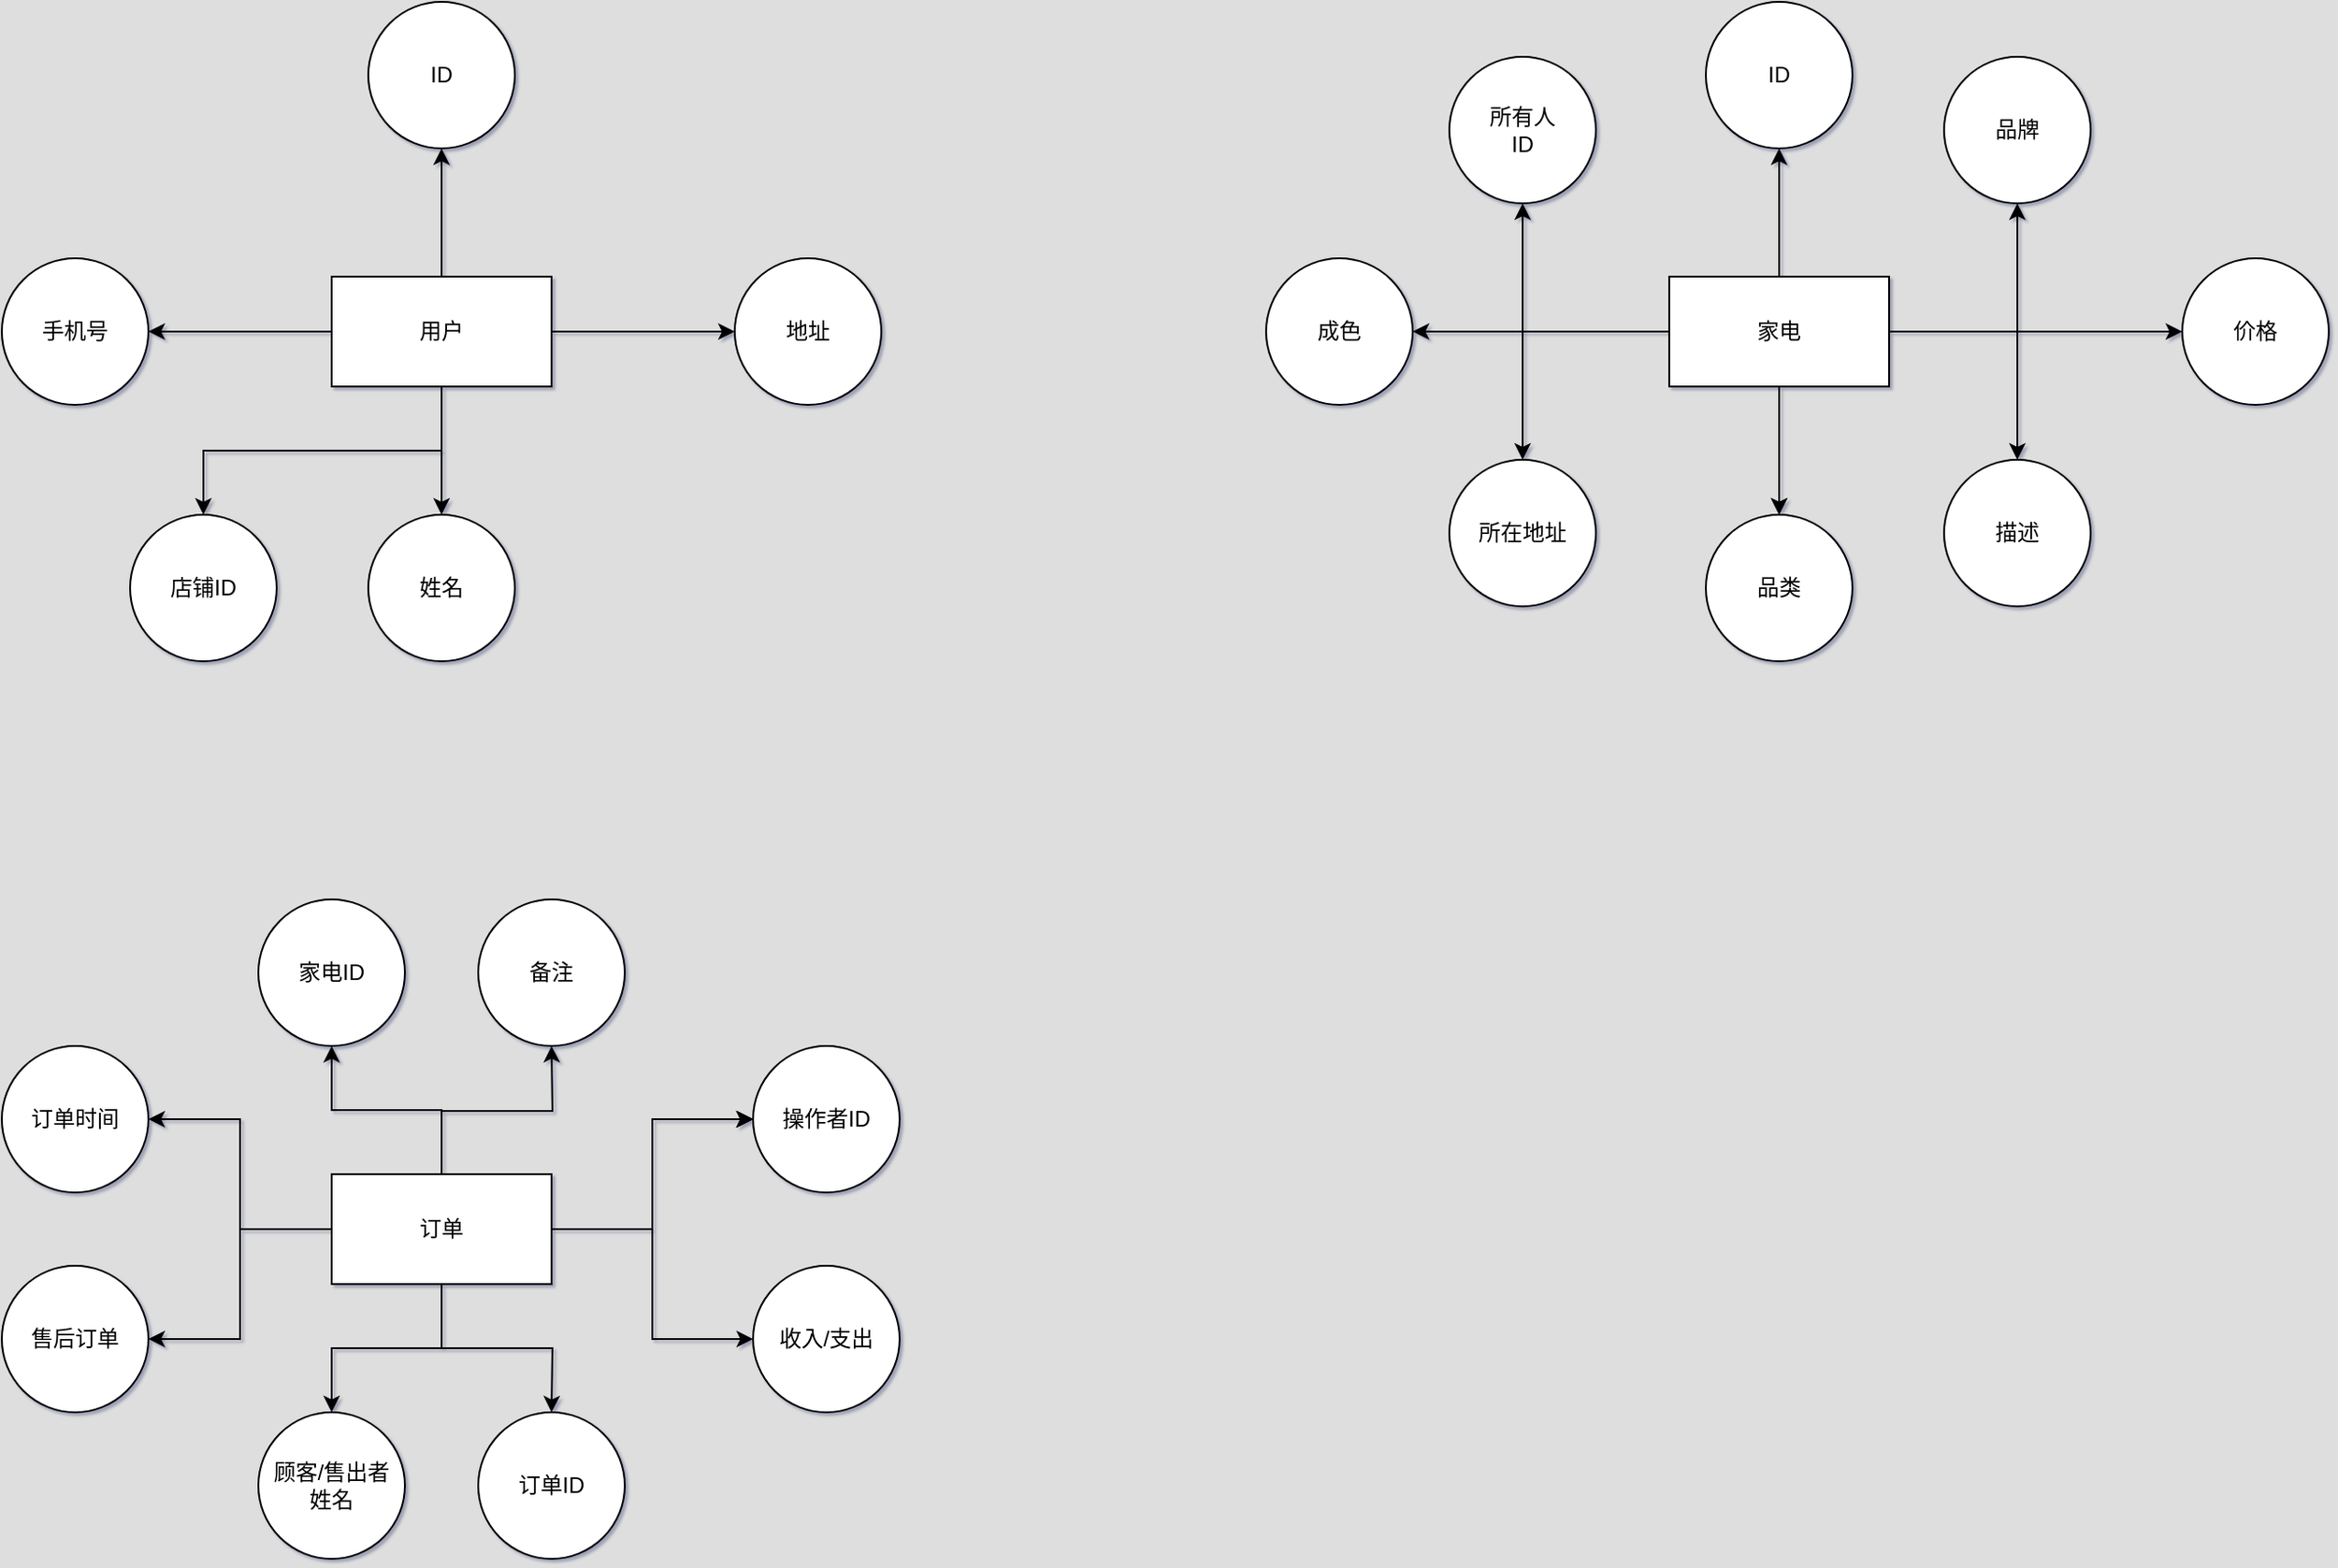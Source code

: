 <mxfile version="24.1.0" type="device">
  <diagram id="R2lEEEUBdFMjLlhIrx00" name="Page-1">
    <mxGraphModel dx="2537" dy="984" grid="1" gridSize="10" guides="1" tooltips="1" connect="1" arrows="1" fold="1" page="1" pageScale="1" pageWidth="850" pageHeight="1100" background="#dedede" math="0" shadow="1" extFonts="Permanent Marker^https://fonts.googleapis.com/css?family=Permanent+Marker">
      <root>
        <mxCell id="0" />
        <mxCell id="1" parent="0" />
        <mxCell id="vx41kzpSo2UiC0FFvU5R-17" value="" style="edgeStyle=orthogonalEdgeStyle;rounded=0;orthogonalLoop=1;jettySize=auto;html=1;" parent="1" source="vx41kzpSo2UiC0FFvU5R-1" target="vx41kzpSo2UiC0FFvU5R-16" edge="1">
          <mxGeometry relative="1" as="geometry" />
        </mxCell>
        <mxCell id="vx41kzpSo2UiC0FFvU5R-19" value="" style="edgeStyle=orthogonalEdgeStyle;rounded=0;orthogonalLoop=1;jettySize=auto;html=1;" parent="1" source="vx41kzpSo2UiC0FFvU5R-1" target="vx41kzpSo2UiC0FFvU5R-18" edge="1">
          <mxGeometry relative="1" as="geometry" />
        </mxCell>
        <mxCell id="vx41kzpSo2UiC0FFvU5R-21" value="" style="edgeStyle=orthogonalEdgeStyle;rounded=0;orthogonalLoop=1;jettySize=auto;html=1;" parent="1" source="vx41kzpSo2UiC0FFvU5R-1" target="vx41kzpSo2UiC0FFvU5R-20" edge="1">
          <mxGeometry relative="1" as="geometry" />
        </mxCell>
        <mxCell id="vx41kzpSo2UiC0FFvU5R-35" value="" style="edgeStyle=orthogonalEdgeStyle;rounded=0;orthogonalLoop=1;jettySize=auto;html=1;" parent="1" source="vx41kzpSo2UiC0FFvU5R-1" target="vx41kzpSo2UiC0FFvU5R-34" edge="1">
          <mxGeometry relative="1" as="geometry" />
        </mxCell>
        <mxCell id="vx41kzpSo2UiC0FFvU5R-58" style="edgeStyle=orthogonalEdgeStyle;rounded=0;orthogonalLoop=1;jettySize=auto;html=1;exitX=0.5;exitY=1;exitDx=0;exitDy=0;entryX=0.5;entryY=0;entryDx=0;entryDy=0;" parent="1" source="vx41kzpSo2UiC0FFvU5R-1" target="vx41kzpSo2UiC0FFvU5R-59" edge="1">
          <mxGeometry relative="1" as="geometry">
            <mxPoint x="-400" y="350" as="targetPoint" />
          </mxGeometry>
        </mxCell>
        <mxCell id="vx41kzpSo2UiC0FFvU5R-1" value="用户" style="rounded=0;whiteSpace=wrap;html=1;" parent="1" vertex="1">
          <mxGeometry x="-330" y="210" width="120" height="60" as="geometry" />
        </mxCell>
        <mxCell id="vx41kzpSo2UiC0FFvU5R-5" value="" style="edgeStyle=orthogonalEdgeStyle;rounded=0;orthogonalLoop=1;jettySize=auto;html=1;" parent="1" source="vx41kzpSo2UiC0FFvU5R-2" target="vx41kzpSo2UiC0FFvU5R-4" edge="1">
          <mxGeometry relative="1" as="geometry" />
        </mxCell>
        <mxCell id="vx41kzpSo2UiC0FFvU5R-7" value="" style="edgeStyle=orthogonalEdgeStyle;rounded=0;orthogonalLoop=1;jettySize=auto;html=1;exitX=1;exitY=0.5;exitDx=0;exitDy=0;entryX=0.5;entryY=1;entryDx=0;entryDy=0;" parent="1" source="vx41kzpSo2UiC0FFvU5R-2" target="vx41kzpSo2UiC0FFvU5R-6" edge="1">
          <mxGeometry relative="1" as="geometry">
            <Array as="points">
              <mxPoint x="590" y="240" />
            </Array>
          </mxGeometry>
        </mxCell>
        <mxCell id="vx41kzpSo2UiC0FFvU5R-9" value="" style="edgeStyle=orthogonalEdgeStyle;rounded=0;orthogonalLoop=1;jettySize=auto;html=1;" parent="1" source="vx41kzpSo2UiC0FFvU5R-2" target="vx41kzpSo2UiC0FFvU5R-8" edge="1">
          <mxGeometry relative="1" as="geometry" />
        </mxCell>
        <mxCell id="vx41kzpSo2UiC0FFvU5R-11" value="" style="edgeStyle=orthogonalEdgeStyle;rounded=0;orthogonalLoop=1;jettySize=auto;html=1;" parent="1" source="vx41kzpSo2UiC0FFvU5R-2" target="vx41kzpSo2UiC0FFvU5R-8" edge="1">
          <mxGeometry relative="1" as="geometry" />
        </mxCell>
        <mxCell id="vx41kzpSo2UiC0FFvU5R-13" value="" style="edgeStyle=orthogonalEdgeStyle;rounded=0;orthogonalLoop=1;jettySize=auto;html=1;exitX=1;exitY=0.5;exitDx=0;exitDy=0;entryX=0.5;entryY=0;entryDx=0;entryDy=0;" parent="1" source="vx41kzpSo2UiC0FFvU5R-2" target="vx41kzpSo2UiC0FFvU5R-12" edge="1">
          <mxGeometry relative="1" as="geometry">
            <Array as="points">
              <mxPoint x="590" y="240" />
            </Array>
          </mxGeometry>
        </mxCell>
        <mxCell id="vx41kzpSo2UiC0FFvU5R-15" value="" style="edgeStyle=orthogonalEdgeStyle;rounded=0;orthogonalLoop=1;jettySize=auto;html=1;" parent="1" source="vx41kzpSo2UiC0FFvU5R-2" target="vx41kzpSo2UiC0FFvU5R-14" edge="1">
          <mxGeometry relative="1" as="geometry" />
        </mxCell>
        <mxCell id="vx41kzpSo2UiC0FFvU5R-28" value="" style="edgeStyle=orthogonalEdgeStyle;rounded=0;orthogonalLoop=1;jettySize=auto;html=1;" parent="1" source="vx41kzpSo2UiC0FFvU5R-2" target="vx41kzpSo2UiC0FFvU5R-27" edge="1">
          <mxGeometry relative="1" as="geometry" />
        </mxCell>
        <mxCell id="vx41kzpSo2UiC0FFvU5R-30" value="" style="edgeStyle=orthogonalEdgeStyle;rounded=0;orthogonalLoop=1;jettySize=auto;html=1;" parent="1" source="vx41kzpSo2UiC0FFvU5R-2" target="vx41kzpSo2UiC0FFvU5R-29" edge="1">
          <mxGeometry relative="1" as="geometry" />
        </mxCell>
        <mxCell id="vx41kzpSo2UiC0FFvU5R-32" value="" style="edgeStyle=orthogonalEdgeStyle;rounded=0;orthogonalLoop=1;jettySize=auto;html=1;" parent="1" source="vx41kzpSo2UiC0FFvU5R-2" target="vx41kzpSo2UiC0FFvU5R-31" edge="1">
          <mxGeometry relative="1" as="geometry" />
        </mxCell>
        <mxCell id="vx41kzpSo2UiC0FFvU5R-2" value="家电" style="rounded=0;whiteSpace=wrap;html=1;" parent="1" vertex="1">
          <mxGeometry x="400" y="210" width="120" height="60" as="geometry" />
        </mxCell>
        <mxCell id="vx41kzpSo2UiC0FFvU5R-4" value="ID" style="ellipse;whiteSpace=wrap;html=1;aspect=fixed;" parent="1" vertex="1">
          <mxGeometry x="420" y="60" width="80" height="80" as="geometry" />
        </mxCell>
        <mxCell id="vx41kzpSo2UiC0FFvU5R-6" value="品牌" style="ellipse;whiteSpace=wrap;html=1;rounded=0;" parent="1" vertex="1">
          <mxGeometry x="550" y="90" width="80" height="80" as="geometry" />
        </mxCell>
        <mxCell id="vx41kzpSo2UiC0FFvU5R-8" value="品类" style="ellipse;whiteSpace=wrap;html=1;rounded=0;" parent="1" vertex="1">
          <mxGeometry x="420" y="340" width="80" height="80" as="geometry" />
        </mxCell>
        <mxCell id="vx41kzpSo2UiC0FFvU5R-12" value="描述" style="ellipse;whiteSpace=wrap;html=1;rounded=0;" parent="1" vertex="1">
          <mxGeometry x="550" y="310" width="80" height="80" as="geometry" />
        </mxCell>
        <mxCell id="vx41kzpSo2UiC0FFvU5R-14" value="价格" style="ellipse;whiteSpace=wrap;html=1;rounded=0;" parent="1" vertex="1">
          <mxGeometry x="680" y="200" width="80" height="80" as="geometry" />
        </mxCell>
        <mxCell id="vx41kzpSo2UiC0FFvU5R-16" value="ID" style="ellipse;whiteSpace=wrap;html=1;rounded=0;" parent="1" vertex="1">
          <mxGeometry x="-310" y="60" width="80" height="80" as="geometry" />
        </mxCell>
        <mxCell id="vx41kzpSo2UiC0FFvU5R-18" value="姓名" style="ellipse;whiteSpace=wrap;html=1;rounded=0;" parent="1" vertex="1">
          <mxGeometry x="-310" y="340" width="80" height="80" as="geometry" />
        </mxCell>
        <mxCell id="vx41kzpSo2UiC0FFvU5R-20" value="手机号" style="ellipse;whiteSpace=wrap;html=1;rounded=0;" parent="1" vertex="1">
          <mxGeometry x="-510" y="200" width="80" height="80" as="geometry" />
        </mxCell>
        <mxCell id="vx41kzpSo2UiC0FFvU5R-27" value="所有人&lt;br&gt;ID" style="ellipse;whiteSpace=wrap;html=1;rounded=0;" parent="1" vertex="1">
          <mxGeometry x="280" y="90" width="80" height="80" as="geometry" />
        </mxCell>
        <mxCell id="vx41kzpSo2UiC0FFvU5R-29" value="所在地址" style="ellipse;whiteSpace=wrap;html=1;rounded=0;" parent="1" vertex="1">
          <mxGeometry x="280" y="310" width="80" height="80" as="geometry" />
        </mxCell>
        <mxCell id="vx41kzpSo2UiC0FFvU5R-31" value="成色" style="ellipse;whiteSpace=wrap;html=1;rounded=0;" parent="1" vertex="1">
          <mxGeometry x="180" y="200" width="80" height="80" as="geometry" />
        </mxCell>
        <mxCell id="vx41kzpSo2UiC0FFvU5R-34" value="地址" style="ellipse;whiteSpace=wrap;html=1;rounded=0;" parent="1" vertex="1">
          <mxGeometry x="-110" y="200" width="80" height="80" as="geometry" />
        </mxCell>
        <mxCell id="vx41kzpSo2UiC0FFvU5R-38" value="" style="edgeStyle=orthogonalEdgeStyle;rounded=0;orthogonalLoop=1;jettySize=auto;html=1;" parent="1" source="vx41kzpSo2UiC0FFvU5R-36" target="vx41kzpSo2UiC0FFvU5R-37" edge="1">
          <mxGeometry relative="1" as="geometry" />
        </mxCell>
        <mxCell id="vx41kzpSo2UiC0FFvU5R-40" value="" style="edgeStyle=orthogonalEdgeStyle;rounded=0;orthogonalLoop=1;jettySize=auto;html=1;" parent="1" source="vx41kzpSo2UiC0FFvU5R-36" target="vx41kzpSo2UiC0FFvU5R-39" edge="1">
          <mxGeometry relative="1" as="geometry" />
        </mxCell>
        <mxCell id="vx41kzpSo2UiC0FFvU5R-42" value="" style="edgeStyle=orthogonalEdgeStyle;rounded=0;orthogonalLoop=1;jettySize=auto;html=1;" parent="1" source="vx41kzpSo2UiC0FFvU5R-36" target="vx41kzpSo2UiC0FFvU5R-41" edge="1">
          <mxGeometry relative="1" as="geometry" />
        </mxCell>
        <mxCell id="vx41kzpSo2UiC0FFvU5R-44" value="" style="edgeStyle=orthogonalEdgeStyle;rounded=0;orthogonalLoop=1;jettySize=auto;html=1;" parent="1" source="vx41kzpSo2UiC0FFvU5R-36" target="vx41kzpSo2UiC0FFvU5R-43" edge="1">
          <mxGeometry relative="1" as="geometry" />
        </mxCell>
        <mxCell id="vx41kzpSo2UiC0FFvU5R-46" value="" style="edgeStyle=orthogonalEdgeStyle;rounded=0;orthogonalLoop=1;jettySize=auto;html=1;" parent="1" source="vx41kzpSo2UiC0FFvU5R-36" target="vx41kzpSo2UiC0FFvU5R-39" edge="1">
          <mxGeometry relative="1" as="geometry" />
        </mxCell>
        <mxCell id="vx41kzpSo2UiC0FFvU5R-47" value="" style="edgeStyle=orthogonalEdgeStyle;rounded=0;orthogonalLoop=1;jettySize=auto;html=1;" parent="1" source="vx41kzpSo2UiC0FFvU5R-36" target="vx41kzpSo2UiC0FFvU5R-39" edge="1">
          <mxGeometry relative="1" as="geometry" />
        </mxCell>
        <mxCell id="vx41kzpSo2UiC0FFvU5R-48" value="" style="edgeStyle=orthogonalEdgeStyle;rounded=0;orthogonalLoop=1;jettySize=auto;html=1;" parent="1" source="vx41kzpSo2UiC0FFvU5R-36" target="vx41kzpSo2UiC0FFvU5R-39" edge="1">
          <mxGeometry relative="1" as="geometry" />
        </mxCell>
        <mxCell id="vx41kzpSo2UiC0FFvU5R-49" value="" style="edgeStyle=orthogonalEdgeStyle;rounded=0;orthogonalLoop=1;jettySize=auto;html=1;" parent="1" source="vx41kzpSo2UiC0FFvU5R-36" target="vx41kzpSo2UiC0FFvU5R-39" edge="1">
          <mxGeometry relative="1" as="geometry" />
        </mxCell>
        <mxCell id="vx41kzpSo2UiC0FFvU5R-50" style="edgeStyle=orthogonalEdgeStyle;rounded=0;orthogonalLoop=1;jettySize=auto;html=1;exitX=1;exitY=0.5;exitDx=0;exitDy=0;entryX=0;entryY=0.5;entryDx=0;entryDy=0;" parent="1" source="vx41kzpSo2UiC0FFvU5R-36" target="vx41kzpSo2UiC0FFvU5R-51" edge="1">
          <mxGeometry relative="1" as="geometry">
            <mxPoint x="-150" y="780" as="targetPoint" />
          </mxGeometry>
        </mxCell>
        <mxCell id="vx41kzpSo2UiC0FFvU5R-64" style="edgeStyle=orthogonalEdgeStyle;rounded=0;orthogonalLoop=1;jettySize=auto;html=1;exitX=0;exitY=0.5;exitDx=0;exitDy=0;entryX=1;entryY=0.5;entryDx=0;entryDy=0;" parent="1" source="vx41kzpSo2UiC0FFvU5R-36" target="vx41kzpSo2UiC0FFvU5R-65" edge="1">
          <mxGeometry relative="1" as="geometry">
            <mxPoint x="-400" y="820" as="targetPoint" />
          </mxGeometry>
        </mxCell>
        <mxCell id="vx41kzpSo2UiC0FFvU5R-66" style="edgeStyle=orthogonalEdgeStyle;rounded=0;orthogonalLoop=1;jettySize=auto;html=1;" parent="1" source="vx41kzpSo2UiC0FFvU5R-36" edge="1">
          <mxGeometry relative="1" as="geometry">
            <mxPoint x="-210" y="830" as="targetPoint" />
          </mxGeometry>
        </mxCell>
        <mxCell id="fM2gsl7uSaNMZOY58oMR-1" style="edgeStyle=orthogonalEdgeStyle;rounded=0;orthogonalLoop=1;jettySize=auto;html=1;exitX=0.5;exitY=0;exitDx=0;exitDy=0;" edge="1" parent="1" source="vx41kzpSo2UiC0FFvU5R-36">
          <mxGeometry relative="1" as="geometry">
            <mxPoint x="-210" y="630" as="targetPoint" />
          </mxGeometry>
        </mxCell>
        <mxCell id="vx41kzpSo2UiC0FFvU5R-36" value="订单" style="rounded=0;whiteSpace=wrap;html=1;" parent="1" vertex="1">
          <mxGeometry x="-330" y="700" width="120" height="60" as="geometry" />
        </mxCell>
        <mxCell id="vx41kzpSo2UiC0FFvU5R-37" value="家电ID" style="ellipse;whiteSpace=wrap;html=1;rounded=0;" parent="1" vertex="1">
          <mxGeometry x="-370" y="550" width="80" height="80" as="geometry" />
        </mxCell>
        <mxCell id="vx41kzpSo2UiC0FFvU5R-39" value="操作者ID" style="ellipse;whiteSpace=wrap;html=1;rounded=0;" parent="1" vertex="1">
          <mxGeometry x="-100" y="630" width="80" height="80" as="geometry" />
        </mxCell>
        <mxCell id="vx41kzpSo2UiC0FFvU5R-41" value="顾客/售出者&lt;div&gt;姓名&lt;/div&gt;" style="ellipse;whiteSpace=wrap;html=1;rounded=0;" parent="1" vertex="1">
          <mxGeometry x="-370" y="830" width="80" height="80" as="geometry" />
        </mxCell>
        <mxCell id="vx41kzpSo2UiC0FFvU5R-43" value="订单时间" style="ellipse;whiteSpace=wrap;html=1;rounded=0;" parent="1" vertex="1">
          <mxGeometry x="-510" y="630" width="80" height="80" as="geometry" />
        </mxCell>
        <mxCell id="vx41kzpSo2UiC0FFvU5R-51" value="收入/支出" style="ellipse;whiteSpace=wrap;html=1;aspect=fixed;" parent="1" vertex="1">
          <mxGeometry x="-100" y="750" width="80" height="80" as="geometry" />
        </mxCell>
        <mxCell id="vx41kzpSo2UiC0FFvU5R-59" value="店铺ID" style="ellipse;whiteSpace=wrap;html=1;aspect=fixed;" parent="1" vertex="1">
          <mxGeometry x="-440" y="340" width="80" height="80" as="geometry" />
        </mxCell>
        <mxCell id="vx41kzpSo2UiC0FFvU5R-65" value="售后订单" style="ellipse;whiteSpace=wrap;html=1;aspect=fixed;" parent="1" vertex="1">
          <mxGeometry x="-510" y="750" width="80" height="80" as="geometry" />
        </mxCell>
        <mxCell id="vx41kzpSo2UiC0FFvU5R-67" value="订单ID" style="ellipse;whiteSpace=wrap;html=1;aspect=fixed;" parent="1" vertex="1">
          <mxGeometry x="-250" y="830" width="80" height="80" as="geometry" />
        </mxCell>
        <mxCell id="fM2gsl7uSaNMZOY58oMR-3" value="备注" style="ellipse;whiteSpace=wrap;html=1;aspect=fixed;" vertex="1" parent="1">
          <mxGeometry x="-250" y="550" width="80" height="80" as="geometry" />
        </mxCell>
      </root>
    </mxGraphModel>
  </diagram>
</mxfile>
